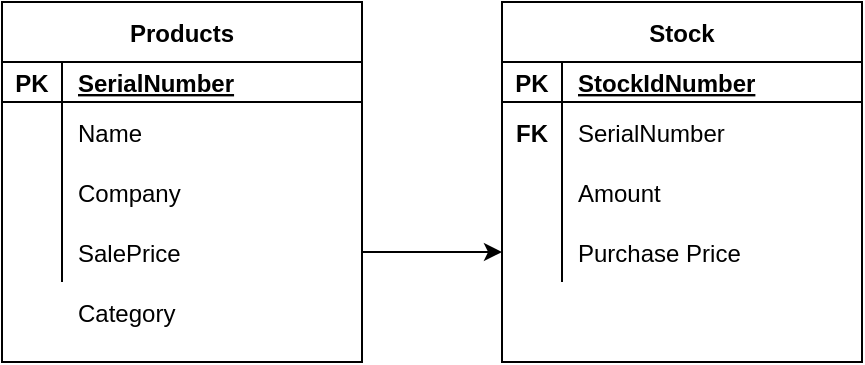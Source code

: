 <mxfile version="13.8.5"><diagram id="LEzjGQK8TPz-zV8Pp09a" name="Page-1"><mxGraphModel dx="1209" dy="706" grid="1" gridSize="10" guides="1" tooltips="1" connect="1" arrows="1" fold="1" page="1" pageScale="1" pageWidth="827" pageHeight="1169" math="0" shadow="0"><root><mxCell id="0"/><mxCell id="1" parent="0"/><mxCell id="QxT7zi9EgvCyRUomv3kC-14" value="Products" style="shape=table;startSize=30;container=1;collapsible=1;childLayout=tableLayout;fixedRows=1;rowLines=0;fontStyle=1;align=center;resizeLast=1;" vertex="1" parent="1"><mxGeometry x="60" y="50" width="180" height="180" as="geometry"/></mxCell><mxCell id="QxT7zi9EgvCyRUomv3kC-15" value="" style="shape=partialRectangle;collapsible=0;dropTarget=0;pointerEvents=0;fillColor=none;top=0;left=0;bottom=1;right=0;points=[[0,0.5],[1,0.5]];portConstraint=eastwest;" vertex="1" parent="QxT7zi9EgvCyRUomv3kC-14"><mxGeometry y="30" width="180" height="20" as="geometry"/></mxCell><mxCell id="QxT7zi9EgvCyRUomv3kC-16" value="PK" style="shape=partialRectangle;connectable=0;fillColor=none;top=0;left=0;bottom=0;right=0;fontStyle=1;overflow=hidden;" vertex="1" parent="QxT7zi9EgvCyRUomv3kC-15"><mxGeometry width="30" height="20" as="geometry"/></mxCell><mxCell id="QxT7zi9EgvCyRUomv3kC-17" value="SerialNumber" style="shape=partialRectangle;connectable=0;fillColor=none;top=0;left=0;bottom=0;right=0;align=left;spacingLeft=6;fontStyle=5;overflow=hidden;" vertex="1" parent="QxT7zi9EgvCyRUomv3kC-15"><mxGeometry x="30" width="150" height="20" as="geometry"/></mxCell><mxCell id="QxT7zi9EgvCyRUomv3kC-18" value="" style="shape=partialRectangle;collapsible=0;dropTarget=0;pointerEvents=0;fillColor=none;top=0;left=0;bottom=0;right=0;points=[[0,0.5],[1,0.5]];portConstraint=eastwest;" vertex="1" parent="QxT7zi9EgvCyRUomv3kC-14"><mxGeometry y="50" width="180" height="30" as="geometry"/></mxCell><mxCell id="QxT7zi9EgvCyRUomv3kC-19" value="" style="shape=partialRectangle;connectable=0;fillColor=none;top=0;left=0;bottom=0;right=0;editable=1;overflow=hidden;" vertex="1" parent="QxT7zi9EgvCyRUomv3kC-18"><mxGeometry width="30" height="30" as="geometry"/></mxCell><mxCell id="QxT7zi9EgvCyRUomv3kC-20" value="Name" style="shape=partialRectangle;connectable=0;fillColor=none;top=0;left=0;bottom=0;right=0;align=left;spacingLeft=6;overflow=hidden;" vertex="1" parent="QxT7zi9EgvCyRUomv3kC-18"><mxGeometry x="30" width="150" height="30" as="geometry"/></mxCell><mxCell id="QxT7zi9EgvCyRUomv3kC-21" value="" style="shape=partialRectangle;collapsible=0;dropTarget=0;pointerEvents=0;fillColor=none;top=0;left=0;bottom=0;right=0;points=[[0,0.5],[1,0.5]];portConstraint=eastwest;" vertex="1" parent="QxT7zi9EgvCyRUomv3kC-14"><mxGeometry y="80" width="180" height="30" as="geometry"/></mxCell><mxCell id="QxT7zi9EgvCyRUomv3kC-22" value="" style="shape=partialRectangle;connectable=0;fillColor=none;top=0;left=0;bottom=0;right=0;editable=1;overflow=hidden;" vertex="1" parent="QxT7zi9EgvCyRUomv3kC-21"><mxGeometry width="30" height="30" as="geometry"/></mxCell><mxCell id="QxT7zi9EgvCyRUomv3kC-23" value="Company" style="shape=partialRectangle;connectable=0;fillColor=none;top=0;left=0;bottom=0;right=0;align=left;spacingLeft=6;overflow=hidden;" vertex="1" parent="QxT7zi9EgvCyRUomv3kC-21"><mxGeometry x="30" width="150" height="30" as="geometry"/></mxCell><mxCell id="QxT7zi9EgvCyRUomv3kC-24" value="" style="shape=partialRectangle;collapsible=0;dropTarget=0;pointerEvents=0;fillColor=none;top=0;left=0;bottom=0;right=0;points=[[0,0.5],[1,0.5]];portConstraint=eastwest;" vertex="1" parent="QxT7zi9EgvCyRUomv3kC-14"><mxGeometry y="110" width="180" height="30" as="geometry"/></mxCell><mxCell id="QxT7zi9EgvCyRUomv3kC-25" value="" style="shape=partialRectangle;connectable=0;fillColor=none;top=0;left=0;bottom=0;right=0;editable=1;overflow=hidden;" vertex="1" parent="QxT7zi9EgvCyRUomv3kC-24"><mxGeometry width="30" height="30" as="geometry"/></mxCell><mxCell id="QxT7zi9EgvCyRUomv3kC-26" value="SalePrice" style="shape=partialRectangle;connectable=0;fillColor=none;top=0;left=0;bottom=0;right=0;align=left;spacingLeft=6;overflow=hidden;" vertex="1" parent="QxT7zi9EgvCyRUomv3kC-24"><mxGeometry x="30" width="150" height="30" as="geometry"/></mxCell><mxCell id="QxT7zi9EgvCyRUomv3kC-27" value="" style="shape=partialRectangle;collapsible=0;dropTarget=0;pointerEvents=0;fillColor=none;top=0;left=0;bottom=0;right=0;points=[[0,0.5],[1,0.5]];portConstraint=eastwest;" vertex="1" parent="1"><mxGeometry x="60" y="190" width="180" height="30" as="geometry"/></mxCell><mxCell id="QxT7zi9EgvCyRUomv3kC-28" value="" style="shape=partialRectangle;connectable=0;fillColor=none;top=0;left=0;bottom=0;right=0;editable=1;overflow=hidden;" vertex="1" parent="QxT7zi9EgvCyRUomv3kC-27"><mxGeometry width="30" height="30" as="geometry"/></mxCell><mxCell id="QxT7zi9EgvCyRUomv3kC-29" value="Category" style="shape=partialRectangle;connectable=0;fillColor=none;top=0;left=0;bottom=0;right=0;align=left;spacingLeft=6;overflow=hidden;" vertex="1" parent="QxT7zi9EgvCyRUomv3kC-27"><mxGeometry x="30" width="150" height="30" as="geometry"/></mxCell><mxCell id="QxT7zi9EgvCyRUomv3kC-56" value="Stock" style="shape=table;startSize=30;container=1;collapsible=1;childLayout=tableLayout;fixedRows=1;rowLines=0;fontStyle=1;align=center;resizeLast=1;" vertex="1" parent="1"><mxGeometry x="310" y="50" width="180" height="180" as="geometry"/></mxCell><mxCell id="QxT7zi9EgvCyRUomv3kC-57" value="" style="shape=partialRectangle;collapsible=0;dropTarget=0;pointerEvents=0;fillColor=none;top=0;left=0;bottom=1;right=0;points=[[0,0.5],[1,0.5]];portConstraint=eastwest;" vertex="1" parent="QxT7zi9EgvCyRUomv3kC-56"><mxGeometry y="30" width="180" height="20" as="geometry"/></mxCell><mxCell id="QxT7zi9EgvCyRUomv3kC-58" value="PK" style="shape=partialRectangle;connectable=0;fillColor=none;top=0;left=0;bottom=0;right=0;fontStyle=1;overflow=hidden;" vertex="1" parent="QxT7zi9EgvCyRUomv3kC-57"><mxGeometry width="30" height="20" as="geometry"/></mxCell><mxCell id="QxT7zi9EgvCyRUomv3kC-59" value="StockIdNumber" style="shape=partialRectangle;connectable=0;fillColor=none;top=0;left=0;bottom=0;right=0;align=left;spacingLeft=6;fontStyle=5;overflow=hidden;" vertex="1" parent="QxT7zi9EgvCyRUomv3kC-57"><mxGeometry x="30" width="150" height="20" as="geometry"/></mxCell><mxCell id="QxT7zi9EgvCyRUomv3kC-60" value="" style="shape=partialRectangle;collapsible=0;dropTarget=0;pointerEvents=0;fillColor=none;top=0;left=0;bottom=0;right=0;points=[[0,0.5],[1,0.5]];portConstraint=eastwest;" vertex="1" parent="QxT7zi9EgvCyRUomv3kC-56"><mxGeometry y="50" width="180" height="30" as="geometry"/></mxCell><mxCell id="QxT7zi9EgvCyRUomv3kC-61" value="FK" style="shape=partialRectangle;connectable=0;fillColor=none;top=0;left=0;bottom=0;right=0;editable=1;overflow=hidden;fontStyle=1" vertex="1" parent="QxT7zi9EgvCyRUomv3kC-60"><mxGeometry width="30" height="30" as="geometry"/></mxCell><mxCell id="QxT7zi9EgvCyRUomv3kC-62" value="SerialNumber" style="shape=partialRectangle;connectable=0;fillColor=none;top=0;left=0;bottom=0;right=0;align=left;spacingLeft=6;overflow=hidden;" vertex="1" parent="QxT7zi9EgvCyRUomv3kC-60"><mxGeometry x="30" width="150" height="30" as="geometry"/></mxCell><mxCell id="QxT7zi9EgvCyRUomv3kC-63" value="" style="shape=partialRectangle;collapsible=0;dropTarget=0;pointerEvents=0;fillColor=none;top=0;left=0;bottom=0;right=0;points=[[0,0.5],[1,0.5]];portConstraint=eastwest;" vertex="1" parent="QxT7zi9EgvCyRUomv3kC-56"><mxGeometry y="80" width="180" height="30" as="geometry"/></mxCell><mxCell id="QxT7zi9EgvCyRUomv3kC-64" value="" style="shape=partialRectangle;connectable=0;fillColor=none;top=0;left=0;bottom=0;right=0;editable=1;overflow=hidden;" vertex="1" parent="QxT7zi9EgvCyRUomv3kC-63"><mxGeometry width="30" height="30" as="geometry"/></mxCell><mxCell id="QxT7zi9EgvCyRUomv3kC-65" value="Amount" style="shape=partialRectangle;connectable=0;fillColor=none;top=0;left=0;bottom=0;right=0;align=left;spacingLeft=6;overflow=hidden;" vertex="1" parent="QxT7zi9EgvCyRUomv3kC-63"><mxGeometry x="30" width="150" height="30" as="geometry"/></mxCell><mxCell id="QxT7zi9EgvCyRUomv3kC-66" value="" style="shape=partialRectangle;collapsible=0;dropTarget=0;pointerEvents=0;fillColor=none;top=0;left=0;bottom=0;right=0;points=[[0,0.5],[1,0.5]];portConstraint=eastwest;" vertex="1" parent="QxT7zi9EgvCyRUomv3kC-56"><mxGeometry y="110" width="180" height="30" as="geometry"/></mxCell><mxCell id="QxT7zi9EgvCyRUomv3kC-67" value="" style="shape=partialRectangle;connectable=0;fillColor=none;top=0;left=0;bottom=0;right=0;editable=1;overflow=hidden;" vertex="1" parent="QxT7zi9EgvCyRUomv3kC-66"><mxGeometry width="30" height="30" as="geometry"/></mxCell><mxCell id="QxT7zi9EgvCyRUomv3kC-68" value="Purchase Price" style="shape=partialRectangle;connectable=0;fillColor=none;top=0;left=0;bottom=0;right=0;align=left;spacingLeft=6;overflow=hidden;" vertex="1" parent="QxT7zi9EgvCyRUomv3kC-66"><mxGeometry x="30" width="150" height="30" as="geometry"/></mxCell><mxCell id="QxT7zi9EgvCyRUomv3kC-70" style="edgeStyle=orthogonalEdgeStyle;rounded=0;orthogonalLoop=1;jettySize=auto;html=1;exitX=1;exitY=0.5;exitDx=0;exitDy=0;entryX=0;entryY=0.5;entryDx=0;entryDy=0;" edge="1" parent="1" source="QxT7zi9EgvCyRUomv3kC-24" target="QxT7zi9EgvCyRUomv3kC-66"><mxGeometry relative="1" as="geometry"/></mxCell></root></mxGraphModel></diagram></mxfile>